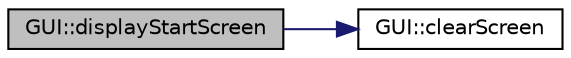 digraph "GUI::displayStartScreen"
{
 // INTERACTIVE_SVG=YES
 // LATEX_PDF_SIZE
  edge [fontname="Helvetica",fontsize="10",labelfontname="Helvetica",labelfontsize="10"];
  node [fontname="Helvetica",fontsize="10",shape=record];
  rankdir="LR";
  Node1 [label="GUI::displayStartScreen",height=0.2,width=0.4,color="black", fillcolor="grey75", style="filled", fontcolor="black",tooltip="Displays the start screen of the game."];
  Node1 -> Node2 [color="midnightblue",fontsize="10",style="solid",fontname="Helvetica"];
  Node2 [label="GUI::clearScreen",height=0.2,width=0.4,color="black", fillcolor="white", style="filled",URL="$class_g_u_i.html#acf2275f45170a133113df56f878ff554",tooltip="Clears the console screen."];
}
